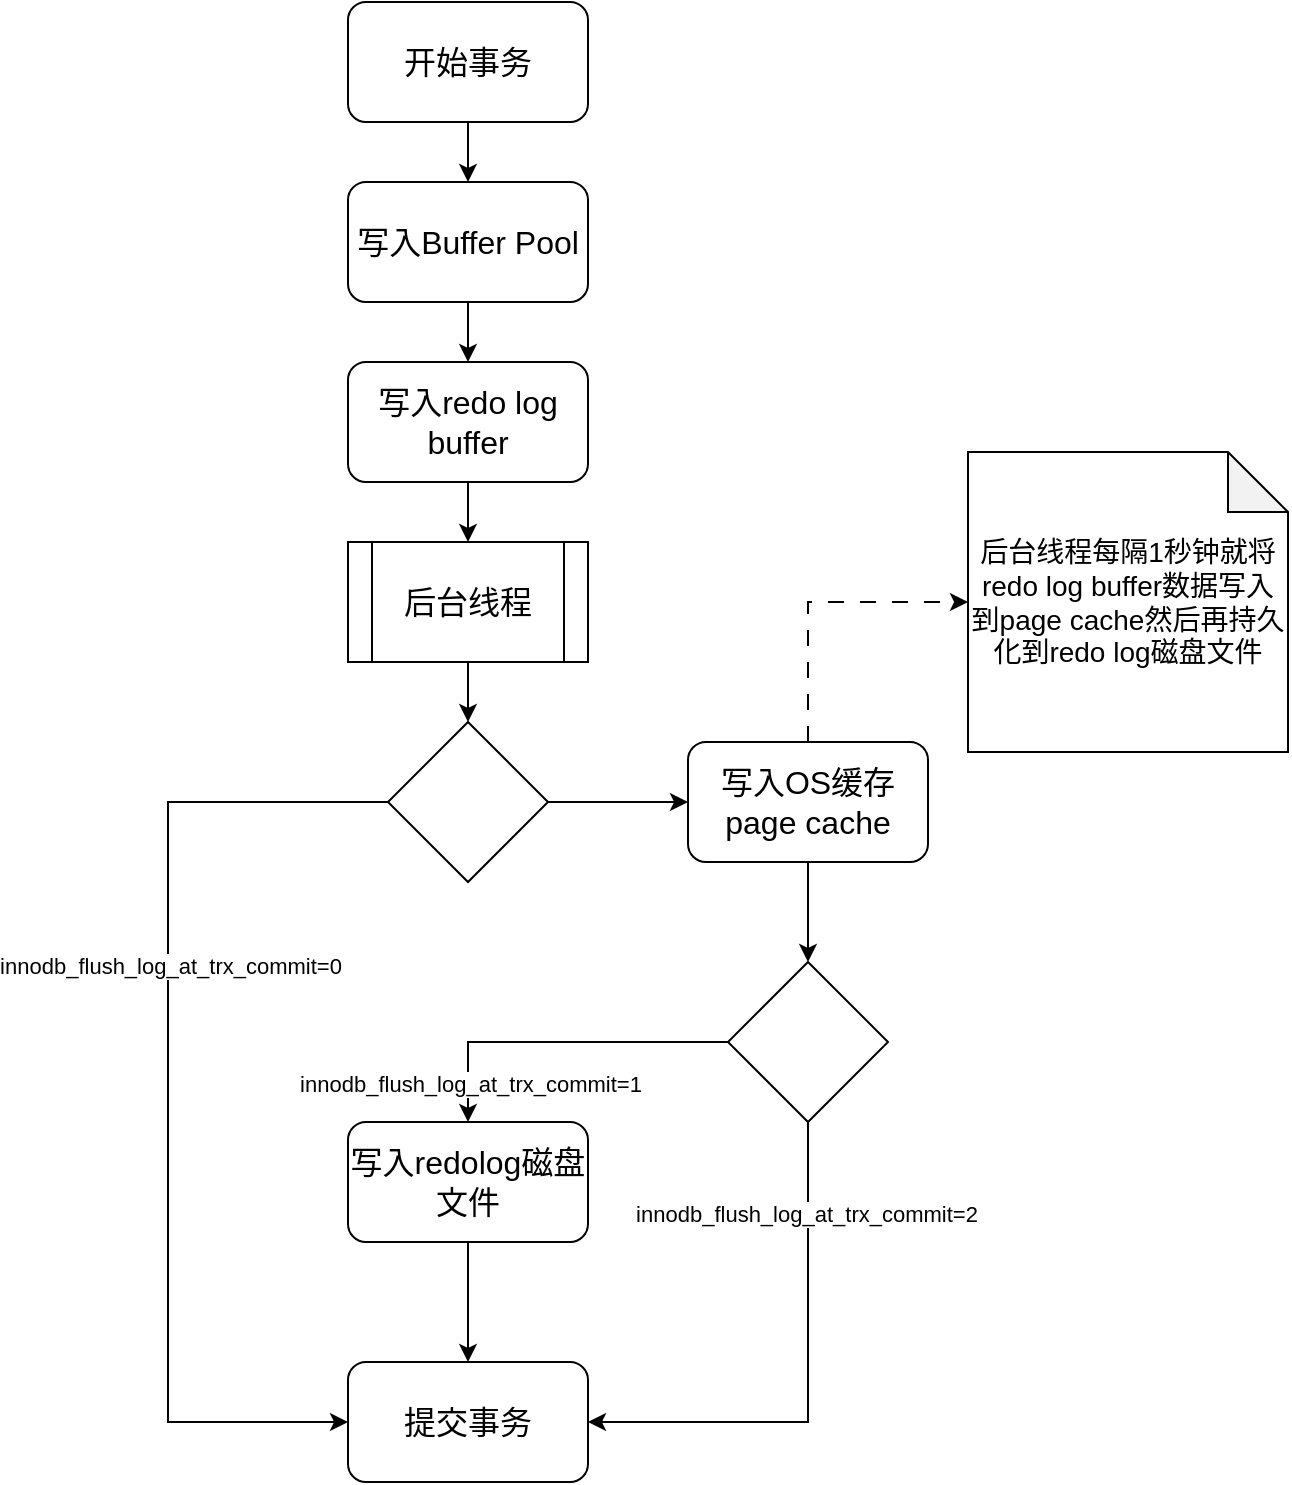 <mxfile version="28.1.1">
  <diagram name="第 1 页" id="GihPcrfnmI2yeeb2ZCyP">
    <mxGraphModel dx="994" dy="561" grid="1" gridSize="10" guides="1" tooltips="1" connect="1" arrows="1" fold="1" page="1" pageScale="1" pageWidth="1169" pageHeight="827" math="0" shadow="0">
      <root>
        <mxCell id="0" />
        <mxCell id="1" parent="0" />
        <mxCell id="Ou7Ov8VBQ3u9trpfz4ck-3" style="edgeStyle=orthogonalEdgeStyle;rounded=0;orthogonalLoop=1;jettySize=auto;html=1;exitX=0.5;exitY=1;exitDx=0;exitDy=0;" edge="1" parent="1" source="Ou7Ov8VBQ3u9trpfz4ck-1" target="Ou7Ov8VBQ3u9trpfz4ck-2">
          <mxGeometry relative="1" as="geometry" />
        </mxCell>
        <mxCell id="Ou7Ov8VBQ3u9trpfz4ck-1" value="&lt;font style=&quot;font-size: 16px;&quot;&gt;开始事务&lt;/font&gt;" style="rounded=1;whiteSpace=wrap;html=1;" vertex="1" parent="1">
          <mxGeometry x="310" y="10" width="120" height="60" as="geometry" />
        </mxCell>
        <mxCell id="Ou7Ov8VBQ3u9trpfz4ck-5" style="edgeStyle=orthogonalEdgeStyle;rounded=0;orthogonalLoop=1;jettySize=auto;html=1;exitX=0.5;exitY=1;exitDx=0;exitDy=0;entryX=0.5;entryY=0;entryDx=0;entryDy=0;" edge="1" parent="1" source="Ou7Ov8VBQ3u9trpfz4ck-2" target="Ou7Ov8VBQ3u9trpfz4ck-4">
          <mxGeometry relative="1" as="geometry" />
        </mxCell>
        <mxCell id="Ou7Ov8VBQ3u9trpfz4ck-2" value="&lt;span style=&quot;font-size: 16px;&quot;&gt;写入Buffer Pool&lt;/span&gt;" style="rounded=1;whiteSpace=wrap;html=1;" vertex="1" parent="1">
          <mxGeometry x="310" y="100" width="120" height="60" as="geometry" />
        </mxCell>
        <mxCell id="Ou7Ov8VBQ3u9trpfz4ck-8" style="edgeStyle=orthogonalEdgeStyle;rounded=0;orthogonalLoop=1;jettySize=auto;html=1;exitX=0.5;exitY=1;exitDx=0;exitDy=0;entryX=0.5;entryY=0;entryDx=0;entryDy=0;" edge="1" parent="1" source="Ou7Ov8VBQ3u9trpfz4ck-4" target="Ou7Ov8VBQ3u9trpfz4ck-6">
          <mxGeometry relative="1" as="geometry" />
        </mxCell>
        <mxCell id="Ou7Ov8VBQ3u9trpfz4ck-4" value="&lt;span style=&quot;font-size: 16px;&quot;&gt;写入redo log buffer&lt;/span&gt;" style="rounded=1;whiteSpace=wrap;html=1;" vertex="1" parent="1">
          <mxGeometry x="310" y="190" width="120" height="60" as="geometry" />
        </mxCell>
        <mxCell id="Ou7Ov8VBQ3u9trpfz4ck-12" style="edgeStyle=orthogonalEdgeStyle;rounded=0;orthogonalLoop=1;jettySize=auto;html=1;exitX=0.5;exitY=1;exitDx=0;exitDy=0;entryX=0.5;entryY=0;entryDx=0;entryDy=0;" edge="1" parent="1" source="Ou7Ov8VBQ3u9trpfz4ck-6" target="Ou7Ov8VBQ3u9trpfz4ck-11">
          <mxGeometry relative="1" as="geometry" />
        </mxCell>
        <mxCell id="Ou7Ov8VBQ3u9trpfz4ck-6" value="&lt;font style=&quot;font-size: 16px;&quot;&gt;后台线程&lt;/font&gt;" style="shape=process;whiteSpace=wrap;html=1;backgroundOutline=1;" vertex="1" parent="1">
          <mxGeometry x="310" y="280" width="120" height="60" as="geometry" />
        </mxCell>
        <mxCell id="Ou7Ov8VBQ3u9trpfz4ck-22" style="edgeStyle=orthogonalEdgeStyle;rounded=0;orthogonalLoop=1;jettySize=auto;html=1;exitX=0;exitY=0.5;exitDx=0;exitDy=0;entryX=0;entryY=0.5;entryDx=0;entryDy=0;" edge="1" parent="1" source="Ou7Ov8VBQ3u9trpfz4ck-11" target="Ou7Ov8VBQ3u9trpfz4ck-19">
          <mxGeometry relative="1" as="geometry">
            <Array as="points">
              <mxPoint x="220" y="410" />
              <mxPoint x="220" y="720" />
            </Array>
          </mxGeometry>
        </mxCell>
        <mxCell id="Ou7Ov8VBQ3u9trpfz4ck-41" value="innodb_flush_log_at_trx_commit=0" style="edgeLabel;html=1;align=center;verticalAlign=middle;resizable=0;points=[];" vertex="1" connectable="0" parent="Ou7Ov8VBQ3u9trpfz4ck-22">
          <mxGeometry x="-0.248" y="1" relative="1" as="geometry">
            <mxPoint as="offset" />
          </mxGeometry>
        </mxCell>
        <mxCell id="Ou7Ov8VBQ3u9trpfz4ck-30" style="edgeStyle=orthogonalEdgeStyle;rounded=0;orthogonalLoop=1;jettySize=auto;html=1;exitX=1;exitY=0.5;exitDx=0;exitDy=0;" edge="1" parent="1" source="Ou7Ov8VBQ3u9trpfz4ck-11" target="Ou7Ov8VBQ3u9trpfz4ck-13">
          <mxGeometry relative="1" as="geometry" />
        </mxCell>
        <mxCell id="Ou7Ov8VBQ3u9trpfz4ck-11" value="" style="rhombus;whiteSpace=wrap;html=1;" vertex="1" parent="1">
          <mxGeometry x="330" y="370" width="80" height="80" as="geometry" />
        </mxCell>
        <mxCell id="Ou7Ov8VBQ3u9trpfz4ck-33" style="edgeStyle=orthogonalEdgeStyle;rounded=0;orthogonalLoop=1;jettySize=auto;html=1;exitX=0.5;exitY=1;exitDx=0;exitDy=0;entryX=0.5;entryY=0;entryDx=0;entryDy=0;" edge="1" parent="1" source="Ou7Ov8VBQ3u9trpfz4ck-13" target="Ou7Ov8VBQ3u9trpfz4ck-32">
          <mxGeometry relative="1" as="geometry" />
        </mxCell>
        <mxCell id="Ou7Ov8VBQ3u9trpfz4ck-13" value="&lt;span style=&quot;font-size: 16px;&quot;&gt;写入OS缓存page cache&lt;/span&gt;" style="rounded=1;whiteSpace=wrap;html=1;" vertex="1" parent="1">
          <mxGeometry x="480" y="380" width="120" height="60" as="geometry" />
        </mxCell>
        <mxCell id="Ou7Ov8VBQ3u9trpfz4ck-39" style="edgeStyle=orthogonalEdgeStyle;rounded=0;orthogonalLoop=1;jettySize=auto;html=1;exitX=0.5;exitY=1;exitDx=0;exitDy=0;entryX=0.5;entryY=0;entryDx=0;entryDy=0;" edge="1" parent="1" source="Ou7Ov8VBQ3u9trpfz4ck-17" target="Ou7Ov8VBQ3u9trpfz4ck-19">
          <mxGeometry relative="1" as="geometry" />
        </mxCell>
        <mxCell id="Ou7Ov8VBQ3u9trpfz4ck-17" value="&lt;span style=&quot;font-size: 16px;&quot;&gt;写入redolog磁盘文件&lt;/span&gt;" style="rounded=1;whiteSpace=wrap;html=1;" vertex="1" parent="1">
          <mxGeometry x="310" y="570" width="120" height="60" as="geometry" />
        </mxCell>
        <mxCell id="Ou7Ov8VBQ3u9trpfz4ck-19" value="&lt;span style=&quot;font-size: 16px;&quot;&gt;提交事务&lt;/span&gt;" style="rounded=1;whiteSpace=wrap;html=1;" vertex="1" parent="1">
          <mxGeometry x="310" y="690" width="120" height="60" as="geometry" />
        </mxCell>
        <mxCell id="Ou7Ov8VBQ3u9trpfz4ck-23" value="&lt;font style=&quot;font-size: 14px;&quot;&gt;后台线程每隔1秒钟就将redo log buffer数据写入到page cache然后再持久化到redo log磁盘文件&lt;/font&gt;" style="shape=note;whiteSpace=wrap;html=1;backgroundOutline=1;darkOpacity=0.05;" vertex="1" parent="1">
          <mxGeometry x="620" y="235" width="160" height="150" as="geometry" />
        </mxCell>
        <mxCell id="Ou7Ov8VBQ3u9trpfz4ck-24" style="edgeStyle=orthogonalEdgeStyle;rounded=0;orthogonalLoop=1;jettySize=auto;html=1;exitX=0.5;exitY=0;exitDx=0;exitDy=0;entryX=0;entryY=0.5;entryDx=0;entryDy=0;entryPerimeter=0;dashed=1;dashPattern=8 8;" edge="1" parent="1" source="Ou7Ov8VBQ3u9trpfz4ck-13" target="Ou7Ov8VBQ3u9trpfz4ck-23">
          <mxGeometry relative="1" as="geometry" />
        </mxCell>
        <mxCell id="Ou7Ov8VBQ3u9trpfz4ck-34" style="edgeStyle=orthogonalEdgeStyle;rounded=0;orthogonalLoop=1;jettySize=auto;html=1;exitX=0.5;exitY=1;exitDx=0;exitDy=0;entryX=1;entryY=0.5;entryDx=0;entryDy=0;" edge="1" parent="1" source="Ou7Ov8VBQ3u9trpfz4ck-32" target="Ou7Ov8VBQ3u9trpfz4ck-19">
          <mxGeometry relative="1" as="geometry" />
        </mxCell>
        <mxCell id="Ou7Ov8VBQ3u9trpfz4ck-42" value="innodb_flush_log_at_trx_commit=2" style="edgeLabel;html=1;align=center;verticalAlign=middle;resizable=0;points=[];" vertex="1" connectable="0" parent="Ou7Ov8VBQ3u9trpfz4ck-34">
          <mxGeometry x="-0.658" y="-1" relative="1" as="geometry">
            <mxPoint y="1" as="offset" />
          </mxGeometry>
        </mxCell>
        <mxCell id="Ou7Ov8VBQ3u9trpfz4ck-38" style="edgeStyle=orthogonalEdgeStyle;rounded=0;orthogonalLoop=1;jettySize=auto;html=1;exitX=0;exitY=0.5;exitDx=0;exitDy=0;entryX=0.5;entryY=0;entryDx=0;entryDy=0;" edge="1" parent="1" source="Ou7Ov8VBQ3u9trpfz4ck-32" target="Ou7Ov8VBQ3u9trpfz4ck-17">
          <mxGeometry relative="1" as="geometry" />
        </mxCell>
        <mxCell id="Ou7Ov8VBQ3u9trpfz4ck-43" value="innodb_flush_log_at_trx_commit=1" style="edgeLabel;html=1;align=center;verticalAlign=middle;resizable=0;points=[];" vertex="1" connectable="0" parent="Ou7Ov8VBQ3u9trpfz4ck-38">
          <mxGeometry x="0.771" y="1" relative="1" as="geometry">
            <mxPoint as="offset" />
          </mxGeometry>
        </mxCell>
        <mxCell id="Ou7Ov8VBQ3u9trpfz4ck-32" value="" style="rhombus;whiteSpace=wrap;html=1;" vertex="1" parent="1">
          <mxGeometry x="500" y="490" width="80" height="80" as="geometry" />
        </mxCell>
      </root>
    </mxGraphModel>
  </diagram>
</mxfile>
